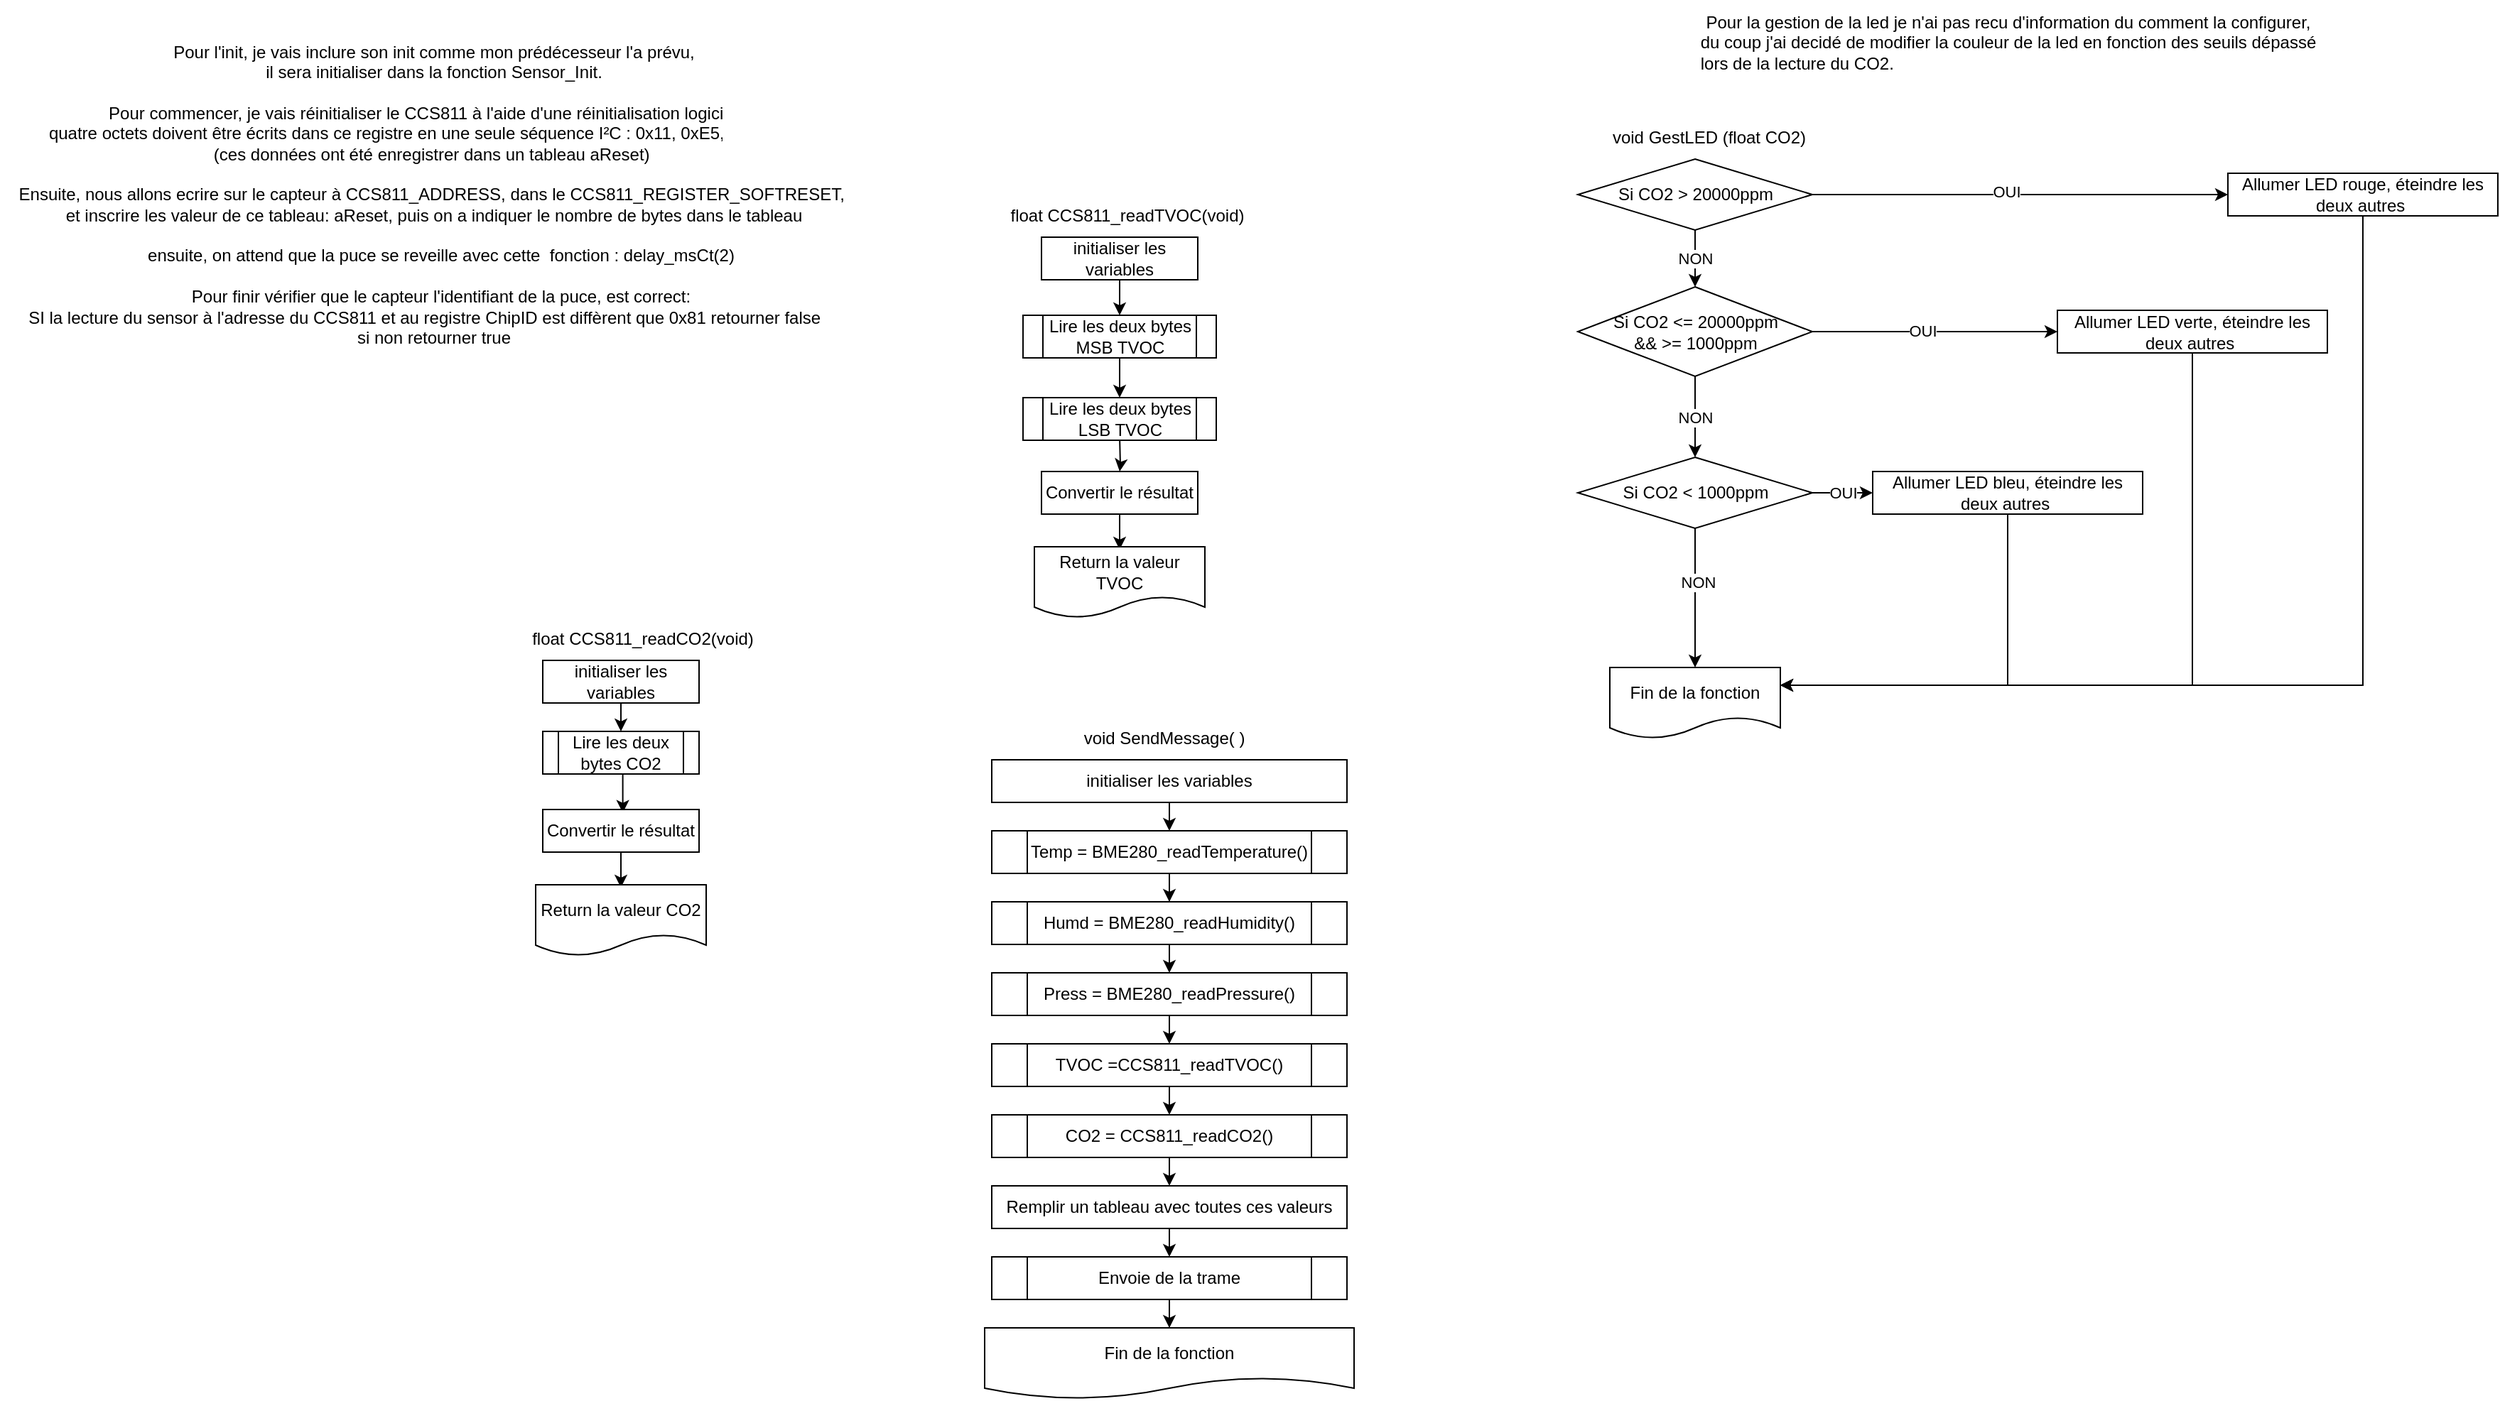 <mxfile version="21.3.6" type="github">
  <diagram id="C5RBs43oDa-KdzZeNtuy" name="Page-1">
    <mxGraphModel dx="3341" dy="936" grid="0" gridSize="10" guides="1" tooltips="1" connect="1" arrows="1" fold="1" page="1" pageScale="1" pageWidth="827" pageHeight="1169" math="0" shadow="0">
      <root>
        <mxCell id="WIyWlLk6GJQsqaUBKTNV-0" />
        <mxCell id="WIyWlLk6GJQsqaUBKTNV-1" parent="WIyWlLk6GJQsqaUBKTNV-0" />
        <mxCell id="bHCNdNPYHHmAeu7--QN5-1" value="Pour l&#39;init, je vais inclure son init comme mon prédécesseur l&#39;a prévu,&lt;br&gt;il sera initialiser dans la fonction Sensor_Init.&lt;br&gt;&lt;br&gt;Pour commencer, je vais&amp;nbsp;réinitialiser le CCS811 à l&#39;aide d&#39;une réinitialisation logicielle,&amp;nbsp;&lt;br&gt;&lt;span style=&quot;background-color: initial;&quot;&gt;quatre octets doivent être écrits dans ce registre en une seule séquence I²C : 0x11, 0xE5, 0x72, 0x8A.&lt;br&gt;(ces données ont été enregistrer dans un tableau aReset)&amp;nbsp;&lt;/span&gt;&lt;br&gt;&lt;div&gt;&amp;nbsp; &amp;nbsp;&amp;nbsp;&lt;/div&gt;&lt;div&gt;Ensuite, nous allons ecrire sur le capteur à CCS811_ADDRESS, dans le CCS811_REGISTER_SOFTRESET,&amp;nbsp;&lt;/div&gt;&lt;div&gt;et inscrire les valeur de ce tableau: aReset, puis on a indiquer le nombre de bytes dans le tableau&lt;/div&gt;&lt;div&gt;&lt;br&gt;&lt;/div&gt;&lt;div&gt;&amp;nbsp; &amp;nbsp; ensuite, on attend que la puce se reveille avec cette&lt;span style=&quot;background-color: initial;&quot;&gt;&amp;nbsp; fonction : delay_msCt(2)&amp;nbsp;&lt;/span&gt;&lt;/div&gt;&lt;div&gt;&lt;span style=&quot;background-color: initial;&quot;&gt;&lt;br&gt;&lt;/span&gt;&lt;/div&gt;&lt;div&gt;&amp;nbsp; &amp;nbsp; Pour finir vérifier que le capteur l&#39;identifiant de la puce, est correct:&amp;nbsp;&lt;/div&gt;&lt;div&gt;SI la lecture du sensor à l&#39;adresse du CCS811 et au registre ChipID est diffèrent que 0x81 retourner false&lt;span style=&quot;background-color: initial;&quot;&gt;&amp;nbsp; &amp;nbsp;&amp;nbsp;&lt;/span&gt;&lt;/div&gt;&lt;div&gt;&lt;span style=&quot;background-color: initial;&quot;&gt;si non retourner true&lt;/span&gt;&lt;/div&gt;" style="text;html=1;align=center;verticalAlign=middle;resizable=0;points=[];autosize=1;strokeColor=none;fillColor=none;" vertex="1" parent="WIyWlLk6GJQsqaUBKTNV-1">
          <mxGeometry x="-1028" y="127" width="610" height="230" as="geometry" />
        </mxCell>
        <mxCell id="bHCNdNPYHHmAeu7--QN5-2" value="float CCS811_readTVOC(void)" style="text;html=1;align=center;verticalAlign=middle;resizable=0;points=[];autosize=1;strokeColor=none;fillColor=none;" vertex="1" parent="WIyWlLk6GJQsqaUBKTNV-1">
          <mxGeometry x="-330" y="242" width="190" height="30" as="geometry" />
        </mxCell>
        <mxCell id="bHCNdNPYHHmAeu7--QN5-12" style="edgeStyle=orthogonalEdgeStyle;rounded=0;orthogonalLoop=1;jettySize=auto;html=1;exitX=0.5;exitY=1;exitDx=0;exitDy=0;" edge="1" parent="WIyWlLk6GJQsqaUBKTNV-1" source="bHCNdNPYHHmAeu7--QN5-3" target="bHCNdNPYHHmAeu7--QN5-4">
          <mxGeometry relative="1" as="geometry" />
        </mxCell>
        <mxCell id="bHCNdNPYHHmAeu7--QN5-3" value="initialiser les variables" style="rounded=0;whiteSpace=wrap;html=1;" vertex="1" parent="WIyWlLk6GJQsqaUBKTNV-1">
          <mxGeometry x="-295" y="272" width="110" height="30" as="geometry" />
        </mxCell>
        <mxCell id="bHCNdNPYHHmAeu7--QN5-13" style="edgeStyle=orthogonalEdgeStyle;rounded=0;orthogonalLoop=1;jettySize=auto;html=1;exitX=0.5;exitY=1;exitDx=0;exitDy=0;" edge="1" parent="WIyWlLk6GJQsqaUBKTNV-1" target="bHCNdNPYHHmAeu7--QN5-5">
          <mxGeometry relative="1" as="geometry">
            <mxPoint x="-240" y="412.0" as="sourcePoint" />
          </mxGeometry>
        </mxCell>
        <mxCell id="bHCNdNPYHHmAeu7--QN5-79" style="edgeStyle=orthogonalEdgeStyle;rounded=0;orthogonalLoop=1;jettySize=auto;html=1;exitX=0.5;exitY=1;exitDx=0;exitDy=0;entryX=0.5;entryY=0;entryDx=0;entryDy=0;" edge="1" parent="WIyWlLk6GJQsqaUBKTNV-1" source="bHCNdNPYHHmAeu7--QN5-4" target="bHCNdNPYHHmAeu7--QN5-78">
          <mxGeometry relative="1" as="geometry" />
        </mxCell>
        <mxCell id="bHCNdNPYHHmAeu7--QN5-4" value="Lire les deux bytes MSB TVOC" style="shape=process;whiteSpace=wrap;html=1;backgroundOutline=1;" vertex="1" parent="WIyWlLk6GJQsqaUBKTNV-1">
          <mxGeometry x="-308" y="327" width="136" height="30" as="geometry" />
        </mxCell>
        <mxCell id="bHCNdNPYHHmAeu7--QN5-14" style="edgeStyle=orthogonalEdgeStyle;rounded=0;orthogonalLoop=1;jettySize=auto;html=1;exitX=0.5;exitY=1;exitDx=0;exitDy=0;entryX=0.5;entryY=0;entryDx=0;entryDy=0;" edge="1" parent="WIyWlLk6GJQsqaUBKTNV-1" source="bHCNdNPYHHmAeu7--QN5-5">
          <mxGeometry relative="1" as="geometry">
            <mxPoint x="-240" y="492" as="targetPoint" />
          </mxGeometry>
        </mxCell>
        <mxCell id="bHCNdNPYHHmAeu7--QN5-5" value="Convertir le résultat" style="rounded=0;whiteSpace=wrap;html=1;" vertex="1" parent="WIyWlLk6GJQsqaUBKTNV-1">
          <mxGeometry x="-295" y="437" width="110" height="30" as="geometry" />
        </mxCell>
        <mxCell id="bHCNdNPYHHmAeu7--QN5-7" value="float CCS811_readCO2(void)" style="text;html=1;align=center;verticalAlign=middle;resizable=0;points=[];autosize=1;strokeColor=none;fillColor=none;" vertex="1" parent="WIyWlLk6GJQsqaUBKTNV-1">
          <mxGeometry x="-666" y="540" width="180" height="30" as="geometry" />
        </mxCell>
        <mxCell id="bHCNdNPYHHmAeu7--QN5-15" style="edgeStyle=orthogonalEdgeStyle;rounded=0;orthogonalLoop=1;jettySize=auto;html=1;exitX=0.5;exitY=1;exitDx=0;exitDy=0;entryX=0.5;entryY=0;entryDx=0;entryDy=0;" edge="1" parent="WIyWlLk6GJQsqaUBKTNV-1" source="bHCNdNPYHHmAeu7--QN5-8" target="bHCNdNPYHHmAeu7--QN5-9">
          <mxGeometry relative="1" as="geometry" />
        </mxCell>
        <mxCell id="bHCNdNPYHHmAeu7--QN5-8" value="initialiser les variables" style="rounded=0;whiteSpace=wrap;html=1;" vertex="1" parent="WIyWlLk6GJQsqaUBKTNV-1">
          <mxGeometry x="-646" y="570" width="110" height="30" as="geometry" />
        </mxCell>
        <mxCell id="bHCNdNPYHHmAeu7--QN5-16" style="edgeStyle=orthogonalEdgeStyle;rounded=0;orthogonalLoop=1;jettySize=auto;html=1;exitX=0.5;exitY=1;exitDx=0;exitDy=0;entryX=0.512;entryY=0.078;entryDx=0;entryDy=0;entryPerimeter=0;" edge="1" parent="WIyWlLk6GJQsqaUBKTNV-1" source="bHCNdNPYHHmAeu7--QN5-9" target="bHCNdNPYHHmAeu7--QN5-10">
          <mxGeometry relative="1" as="geometry" />
        </mxCell>
        <mxCell id="bHCNdNPYHHmAeu7--QN5-9" value="Lire les deux bytes CO2" style="shape=process;whiteSpace=wrap;html=1;backgroundOutline=1;" vertex="1" parent="WIyWlLk6GJQsqaUBKTNV-1">
          <mxGeometry x="-646" y="620" width="110" height="30" as="geometry" />
        </mxCell>
        <mxCell id="bHCNdNPYHHmAeu7--QN5-17" style="edgeStyle=orthogonalEdgeStyle;rounded=0;orthogonalLoop=1;jettySize=auto;html=1;exitX=0.5;exitY=1;exitDx=0;exitDy=0;entryX=0.5;entryY=0;entryDx=0;entryDy=0;" edge="1" parent="WIyWlLk6GJQsqaUBKTNV-1" source="bHCNdNPYHHmAeu7--QN5-10">
          <mxGeometry relative="1" as="geometry">
            <mxPoint x="-591" y="730" as="targetPoint" />
          </mxGeometry>
        </mxCell>
        <mxCell id="bHCNdNPYHHmAeu7--QN5-10" value="Convertir le résultat" style="rounded=0;whiteSpace=wrap;html=1;" vertex="1" parent="WIyWlLk6GJQsqaUBKTNV-1">
          <mxGeometry x="-646" y="675" width="110" height="30" as="geometry" />
        </mxCell>
        <mxCell id="bHCNdNPYHHmAeu7--QN5-18" value="Pour la gestion de la led je n&#39;ai pas recu d&#39;information du comment la configurer,&lt;br&gt;&lt;div style=&quot;text-align: justify;&quot;&gt;&lt;span style=&quot;background-color: initial;&quot;&gt;du coup j&#39;ai decidé de modifier la couleur de la led en fonction des seuils&amp;nbsp;&lt;/span&gt;&lt;span style=&quot;background-color: initial;&quot;&gt;dépassé&lt;/span&gt;&lt;/div&gt;&lt;div style=&quot;text-align: justify;&quot;&gt;&lt;span style=&quot;background-color: initial;&quot;&gt;lors de la lecture du CO2.&amp;nbsp;&lt;/span&gt;&lt;span style=&quot;background-color: initial;&quot;&gt;&amp;nbsp;&lt;/span&gt;&lt;/div&gt;" style="text;html=1;align=center;verticalAlign=middle;resizable=0;points=[];autosize=1;strokeColor=none;fillColor=none;" vertex="1" parent="WIyWlLk6GJQsqaUBKTNV-1">
          <mxGeometry x="155" y="105" width="460" height="60" as="geometry" />
        </mxCell>
        <mxCell id="bHCNdNPYHHmAeu7--QN5-19" value="void GestLED (float CO2)" style="text;html=1;strokeColor=none;fillColor=none;align=center;verticalAlign=middle;whiteSpace=wrap;rounded=0;" vertex="1" parent="WIyWlLk6GJQsqaUBKTNV-1">
          <mxGeometry x="90" y="187" width="170" height="30" as="geometry" />
        </mxCell>
        <mxCell id="bHCNdNPYHHmAeu7--QN5-27" style="edgeStyle=orthogonalEdgeStyle;rounded=0;orthogonalLoop=1;jettySize=auto;html=1;entryX=0;entryY=0.5;entryDx=0;entryDy=0;" edge="1" parent="WIyWlLk6GJQsqaUBKTNV-1" source="bHCNdNPYHHmAeu7--QN5-20" target="bHCNdNPYHHmAeu7--QN5-23">
          <mxGeometry relative="1" as="geometry" />
        </mxCell>
        <mxCell id="bHCNdNPYHHmAeu7--QN5-30" value="OUI" style="edgeLabel;html=1;align=center;verticalAlign=middle;resizable=0;points=[];" vertex="1" connectable="0" parent="bHCNdNPYHHmAeu7--QN5-27">
          <mxGeometry x="-0.069" y="2" relative="1" as="geometry">
            <mxPoint as="offset" />
          </mxGeometry>
        </mxCell>
        <mxCell id="bHCNdNPYHHmAeu7--QN5-32" value="NON" style="edgeStyle=orthogonalEdgeStyle;rounded=0;orthogonalLoop=1;jettySize=auto;html=1;exitX=0.5;exitY=1;exitDx=0;exitDy=0;" edge="1" parent="WIyWlLk6GJQsqaUBKTNV-1" source="bHCNdNPYHHmAeu7--QN5-20" target="bHCNdNPYHHmAeu7--QN5-21">
          <mxGeometry relative="1" as="geometry" />
        </mxCell>
        <mxCell id="bHCNdNPYHHmAeu7--QN5-20" value="Si CO2 &amp;gt; 20000ppm" style="rhombus;whiteSpace=wrap;html=1;" vertex="1" parent="WIyWlLk6GJQsqaUBKTNV-1">
          <mxGeometry x="82.5" y="217" width="165" height="50" as="geometry" />
        </mxCell>
        <mxCell id="bHCNdNPYHHmAeu7--QN5-28" style="edgeStyle=orthogonalEdgeStyle;rounded=0;orthogonalLoop=1;jettySize=auto;html=1;exitX=1;exitY=0.5;exitDx=0;exitDy=0;entryX=0;entryY=0.5;entryDx=0;entryDy=0;" edge="1" parent="WIyWlLk6GJQsqaUBKTNV-1" source="bHCNdNPYHHmAeu7--QN5-21" target="bHCNdNPYHHmAeu7--QN5-25">
          <mxGeometry relative="1" as="geometry" />
        </mxCell>
        <mxCell id="bHCNdNPYHHmAeu7--QN5-31" value="OUI" style="edgeLabel;html=1;align=center;verticalAlign=middle;resizable=0;points=[];" vertex="1" connectable="0" parent="bHCNdNPYHHmAeu7--QN5-28">
          <mxGeometry x="-0.109" y="1" relative="1" as="geometry">
            <mxPoint as="offset" />
          </mxGeometry>
        </mxCell>
        <mxCell id="bHCNdNPYHHmAeu7--QN5-33" value="NON" style="edgeStyle=orthogonalEdgeStyle;rounded=0;orthogonalLoop=1;jettySize=auto;html=1;exitX=0.5;exitY=1;exitDx=0;exitDy=0;" edge="1" parent="WIyWlLk6GJQsqaUBKTNV-1" source="bHCNdNPYHHmAeu7--QN5-21" target="bHCNdNPYHHmAeu7--QN5-22">
          <mxGeometry relative="1" as="geometry" />
        </mxCell>
        <mxCell id="bHCNdNPYHHmAeu7--QN5-21" value="Si CO2 &amp;lt;= 20000ppm&lt;br&gt;&amp;amp;&amp;amp; &amp;gt;= 1000ppm" style="rhombus;whiteSpace=wrap;html=1;" vertex="1" parent="WIyWlLk6GJQsqaUBKTNV-1">
          <mxGeometry x="82.5" y="307" width="165" height="63" as="geometry" />
        </mxCell>
        <mxCell id="bHCNdNPYHHmAeu7--QN5-29" value="OUI" style="edgeStyle=orthogonalEdgeStyle;rounded=0;orthogonalLoop=1;jettySize=auto;html=1;exitX=1;exitY=0.5;exitDx=0;exitDy=0;entryX=0;entryY=0.5;entryDx=0;entryDy=0;" edge="1" parent="WIyWlLk6GJQsqaUBKTNV-1" source="bHCNdNPYHHmAeu7--QN5-22" target="bHCNdNPYHHmAeu7--QN5-26">
          <mxGeometry relative="1" as="geometry" />
        </mxCell>
        <mxCell id="bHCNdNPYHHmAeu7--QN5-35" style="edgeStyle=orthogonalEdgeStyle;rounded=0;orthogonalLoop=1;jettySize=auto;html=1;exitX=0.5;exitY=1;exitDx=0;exitDy=0;" edge="1" parent="WIyWlLk6GJQsqaUBKTNV-1" source="bHCNdNPYHHmAeu7--QN5-22" target="bHCNdNPYHHmAeu7--QN5-34">
          <mxGeometry relative="1" as="geometry" />
        </mxCell>
        <mxCell id="bHCNdNPYHHmAeu7--QN5-39" value="NON" style="edgeLabel;html=1;align=center;verticalAlign=middle;resizable=0;points=[];" vertex="1" connectable="0" parent="bHCNdNPYHHmAeu7--QN5-35">
          <mxGeometry x="-0.235" y="2" relative="1" as="geometry">
            <mxPoint as="offset" />
          </mxGeometry>
        </mxCell>
        <mxCell id="bHCNdNPYHHmAeu7--QN5-22" value="Si CO2 &amp;lt; 1000ppm" style="rhombus;whiteSpace=wrap;html=1;" vertex="1" parent="WIyWlLk6GJQsqaUBKTNV-1">
          <mxGeometry x="82.5" y="427" width="165" height="50" as="geometry" />
        </mxCell>
        <mxCell id="bHCNdNPYHHmAeu7--QN5-38" style="edgeStyle=orthogonalEdgeStyle;rounded=0;orthogonalLoop=1;jettySize=auto;html=1;exitX=0.5;exitY=1;exitDx=0;exitDy=0;entryX=1;entryY=0.25;entryDx=0;entryDy=0;" edge="1" parent="WIyWlLk6GJQsqaUBKTNV-1" source="bHCNdNPYHHmAeu7--QN5-23" target="bHCNdNPYHHmAeu7--QN5-34">
          <mxGeometry relative="1" as="geometry">
            <mxPoint x="615.167" y="725" as="targetPoint" />
          </mxGeometry>
        </mxCell>
        <mxCell id="bHCNdNPYHHmAeu7--QN5-23" value="Allumer LED rouge, éteindre les deux autres&amp;nbsp;" style="rounded=0;whiteSpace=wrap;html=1;" vertex="1" parent="WIyWlLk6GJQsqaUBKTNV-1">
          <mxGeometry x="540" y="227" width="190" height="30" as="geometry" />
        </mxCell>
        <mxCell id="bHCNdNPYHHmAeu7--QN5-37" style="edgeStyle=orthogonalEdgeStyle;rounded=0;orthogonalLoop=1;jettySize=auto;html=1;exitX=0.5;exitY=1;exitDx=0;exitDy=0;entryX=1;entryY=0.25;entryDx=0;entryDy=0;" edge="1" parent="WIyWlLk6GJQsqaUBKTNV-1" source="bHCNdNPYHHmAeu7--QN5-25" target="bHCNdNPYHHmAeu7--QN5-34">
          <mxGeometry relative="1" as="geometry">
            <mxPoint x="515.167" y="585" as="targetPoint" />
          </mxGeometry>
        </mxCell>
        <mxCell id="bHCNdNPYHHmAeu7--QN5-25" value="Allumer LED verte, éteindre les deux autres&amp;nbsp;" style="rounded=0;whiteSpace=wrap;html=1;" vertex="1" parent="WIyWlLk6GJQsqaUBKTNV-1">
          <mxGeometry x="420" y="323.5" width="190" height="30" as="geometry" />
        </mxCell>
        <mxCell id="bHCNdNPYHHmAeu7--QN5-36" style="edgeStyle=orthogonalEdgeStyle;rounded=0;orthogonalLoop=1;jettySize=auto;html=1;exitX=0.5;exitY=1;exitDx=0;exitDy=0;entryX=1;entryY=0.25;entryDx=0;entryDy=0;" edge="1" parent="WIyWlLk6GJQsqaUBKTNV-1" source="bHCNdNPYHHmAeu7--QN5-26" target="bHCNdNPYHHmAeu7--QN5-34">
          <mxGeometry relative="1" as="geometry">
            <mxPoint x="330" y="575" as="targetPoint" />
          </mxGeometry>
        </mxCell>
        <mxCell id="bHCNdNPYHHmAeu7--QN5-26" value="Allumer LED bleu, éteindre les deux autres&amp;nbsp;" style="rounded=0;whiteSpace=wrap;html=1;" vertex="1" parent="WIyWlLk6GJQsqaUBKTNV-1">
          <mxGeometry x="290" y="437" width="190" height="30" as="geometry" />
        </mxCell>
        <mxCell id="bHCNdNPYHHmAeu7--QN5-34" value="Fin de la fonction" style="shape=document;whiteSpace=wrap;html=1;boundedLbl=1;" vertex="1" parent="WIyWlLk6GJQsqaUBKTNV-1">
          <mxGeometry x="105" y="575" width="120" height="50" as="geometry" />
        </mxCell>
        <mxCell id="bHCNdNPYHHmAeu7--QN5-40" value="Return la valeur TVOC" style="shape=document;whiteSpace=wrap;html=1;boundedLbl=1;" vertex="1" parent="WIyWlLk6GJQsqaUBKTNV-1">
          <mxGeometry x="-300" y="490" width="120" height="50" as="geometry" />
        </mxCell>
        <mxCell id="bHCNdNPYHHmAeu7--QN5-41" value="Return la valeur CO2" style="shape=document;whiteSpace=wrap;html=1;boundedLbl=1;" vertex="1" parent="WIyWlLk6GJQsqaUBKTNV-1">
          <mxGeometry x="-651" y="728" width="120" height="50" as="geometry" />
        </mxCell>
        <mxCell id="bHCNdNPYHHmAeu7--QN5-45" value="&amp;nbsp;" style="text;html=1;align=center;verticalAlign=middle;resizable=0;points=[];autosize=1;strokeColor=none;fillColor=none;" vertex="1" parent="WIyWlLk6GJQsqaUBKTNV-1">
          <mxGeometry x="-635" y="558" width="30" height="30" as="geometry" />
        </mxCell>
        <mxCell id="bHCNdNPYHHmAeu7--QN5-46" value="void SendMessage( )" style="text;html=1;align=center;verticalAlign=middle;resizable=0;points=[];autosize=1;strokeColor=none;fillColor=none;" vertex="1" parent="WIyWlLk6GJQsqaUBKTNV-1">
          <mxGeometry x="-275" y="612" width="131" height="26" as="geometry" />
        </mxCell>
        <mxCell id="bHCNdNPYHHmAeu7--QN5-70" style="edgeStyle=orthogonalEdgeStyle;rounded=0;orthogonalLoop=1;jettySize=auto;html=1;exitX=0.5;exitY=1;exitDx=0;exitDy=0;entryX=0.5;entryY=0;entryDx=0;entryDy=0;" edge="1" parent="WIyWlLk6GJQsqaUBKTNV-1" source="bHCNdNPYHHmAeu7--QN5-48" target="bHCNdNPYHHmAeu7--QN5-50">
          <mxGeometry relative="1" as="geometry" />
        </mxCell>
        <mxCell id="bHCNdNPYHHmAeu7--QN5-48" value="initialiser les variables" style="rounded=0;whiteSpace=wrap;html=1;" vertex="1" parent="WIyWlLk6GJQsqaUBKTNV-1">
          <mxGeometry x="-330" y="640" width="250" height="30" as="geometry" />
        </mxCell>
        <mxCell id="bHCNdNPYHHmAeu7--QN5-71" style="edgeStyle=orthogonalEdgeStyle;rounded=0;orthogonalLoop=1;jettySize=auto;html=1;exitX=0.5;exitY=1;exitDx=0;exitDy=0;" edge="1" parent="WIyWlLk6GJQsqaUBKTNV-1" source="bHCNdNPYHHmAeu7--QN5-50" target="bHCNdNPYHHmAeu7--QN5-55">
          <mxGeometry relative="1" as="geometry" />
        </mxCell>
        <mxCell id="bHCNdNPYHHmAeu7--QN5-50" value="Temp = BME280_readTemperature()" style="shape=process;whiteSpace=wrap;html=1;backgroundOutline=1;" vertex="1" parent="WIyWlLk6GJQsqaUBKTNV-1">
          <mxGeometry x="-330" y="690" width="250" height="30" as="geometry" />
        </mxCell>
        <mxCell id="bHCNdNPYHHmAeu7--QN5-72" style="edgeStyle=orthogonalEdgeStyle;rounded=0;orthogonalLoop=1;jettySize=auto;html=1;exitX=0.5;exitY=1;exitDx=0;exitDy=0;entryX=0.5;entryY=0;entryDx=0;entryDy=0;" edge="1" parent="WIyWlLk6GJQsqaUBKTNV-1" source="bHCNdNPYHHmAeu7--QN5-55" target="bHCNdNPYHHmAeu7--QN5-57">
          <mxGeometry relative="1" as="geometry" />
        </mxCell>
        <mxCell id="bHCNdNPYHHmAeu7--QN5-55" value="Humd = BME280_readHumidity()" style="shape=process;whiteSpace=wrap;html=1;backgroundOutline=1;" vertex="1" parent="WIyWlLk6GJQsqaUBKTNV-1">
          <mxGeometry x="-330" y="740" width="250" height="30" as="geometry" />
        </mxCell>
        <mxCell id="bHCNdNPYHHmAeu7--QN5-73" style="edgeStyle=orthogonalEdgeStyle;rounded=0;orthogonalLoop=1;jettySize=auto;html=1;exitX=0.5;exitY=1;exitDx=0;exitDy=0;entryX=0.5;entryY=0;entryDx=0;entryDy=0;" edge="1" parent="WIyWlLk6GJQsqaUBKTNV-1" source="bHCNdNPYHHmAeu7--QN5-57" target="bHCNdNPYHHmAeu7--QN5-58">
          <mxGeometry relative="1" as="geometry" />
        </mxCell>
        <mxCell id="bHCNdNPYHHmAeu7--QN5-57" value="Press = BME280_readPressure()" style="shape=process;whiteSpace=wrap;html=1;backgroundOutline=1;" vertex="1" parent="WIyWlLk6GJQsqaUBKTNV-1">
          <mxGeometry x="-330" y="790" width="250" height="30" as="geometry" />
        </mxCell>
        <mxCell id="bHCNdNPYHHmAeu7--QN5-74" style="edgeStyle=orthogonalEdgeStyle;rounded=0;orthogonalLoop=1;jettySize=auto;html=1;exitX=0.5;exitY=1;exitDx=0;exitDy=0;entryX=0.5;entryY=0;entryDx=0;entryDy=0;" edge="1" parent="WIyWlLk6GJQsqaUBKTNV-1" source="bHCNdNPYHHmAeu7--QN5-58" target="bHCNdNPYHHmAeu7--QN5-59">
          <mxGeometry relative="1" as="geometry" />
        </mxCell>
        <mxCell id="bHCNdNPYHHmAeu7--QN5-58" value="TVOC =CCS811_readTVOC()" style="shape=process;whiteSpace=wrap;html=1;backgroundOutline=1;" vertex="1" parent="WIyWlLk6GJQsqaUBKTNV-1">
          <mxGeometry x="-330" y="840" width="250" height="30" as="geometry" />
        </mxCell>
        <mxCell id="bHCNdNPYHHmAeu7--QN5-75" style="edgeStyle=orthogonalEdgeStyle;rounded=0;orthogonalLoop=1;jettySize=auto;html=1;exitX=0.5;exitY=1;exitDx=0;exitDy=0;entryX=0.5;entryY=0;entryDx=0;entryDy=0;" edge="1" parent="WIyWlLk6GJQsqaUBKTNV-1" source="bHCNdNPYHHmAeu7--QN5-59" target="bHCNdNPYHHmAeu7--QN5-61">
          <mxGeometry relative="1" as="geometry" />
        </mxCell>
        <mxCell id="bHCNdNPYHHmAeu7--QN5-59" value="CO2 =&amp;nbsp;CCS811_readCO2()" style="shape=process;whiteSpace=wrap;html=1;backgroundOutline=1;" vertex="1" parent="WIyWlLk6GJQsqaUBKTNV-1">
          <mxGeometry x="-330" y="890" width="250" height="30" as="geometry" />
        </mxCell>
        <mxCell id="bHCNdNPYHHmAeu7--QN5-76" style="edgeStyle=orthogonalEdgeStyle;rounded=0;orthogonalLoop=1;jettySize=auto;html=1;exitX=0.5;exitY=1;exitDx=0;exitDy=0;entryX=0.5;entryY=0;entryDx=0;entryDy=0;" edge="1" parent="WIyWlLk6GJQsqaUBKTNV-1" source="bHCNdNPYHHmAeu7--QN5-61" target="bHCNdNPYHHmAeu7--QN5-68">
          <mxGeometry relative="1" as="geometry" />
        </mxCell>
        <mxCell id="bHCNdNPYHHmAeu7--QN5-61" value="Remplir un tableau avec toutes ces valeurs" style="rounded=0;whiteSpace=wrap;html=1;" vertex="1" parent="WIyWlLk6GJQsqaUBKTNV-1">
          <mxGeometry x="-330" y="940" width="250" height="30" as="geometry" />
        </mxCell>
        <mxCell id="bHCNdNPYHHmAeu7--QN5-77" style="edgeStyle=orthogonalEdgeStyle;rounded=0;orthogonalLoop=1;jettySize=auto;html=1;entryX=0.5;entryY=0;entryDx=0;entryDy=0;" edge="1" parent="WIyWlLk6GJQsqaUBKTNV-1" source="bHCNdNPYHHmAeu7--QN5-68" target="bHCNdNPYHHmAeu7--QN5-69">
          <mxGeometry relative="1" as="geometry" />
        </mxCell>
        <mxCell id="bHCNdNPYHHmAeu7--QN5-68" value="Envoie de la trame" style="shape=process;whiteSpace=wrap;html=1;backgroundOutline=1;" vertex="1" parent="WIyWlLk6GJQsqaUBKTNV-1">
          <mxGeometry x="-330" y="990" width="250" height="30" as="geometry" />
        </mxCell>
        <mxCell id="bHCNdNPYHHmAeu7--QN5-69" value="Fin de la fonction" style="shape=document;whiteSpace=wrap;html=1;boundedLbl=1;" vertex="1" parent="WIyWlLk6GJQsqaUBKTNV-1">
          <mxGeometry x="-335" y="1040" width="260" height="50" as="geometry" />
        </mxCell>
        <mxCell id="bHCNdNPYHHmAeu7--QN5-78" value="Lire les deux bytes LSB TVOC" style="shape=process;whiteSpace=wrap;html=1;backgroundOutline=1;" vertex="1" parent="WIyWlLk6GJQsqaUBKTNV-1">
          <mxGeometry x="-308" y="385" width="136" height="30" as="geometry" />
        </mxCell>
      </root>
    </mxGraphModel>
  </diagram>
</mxfile>

